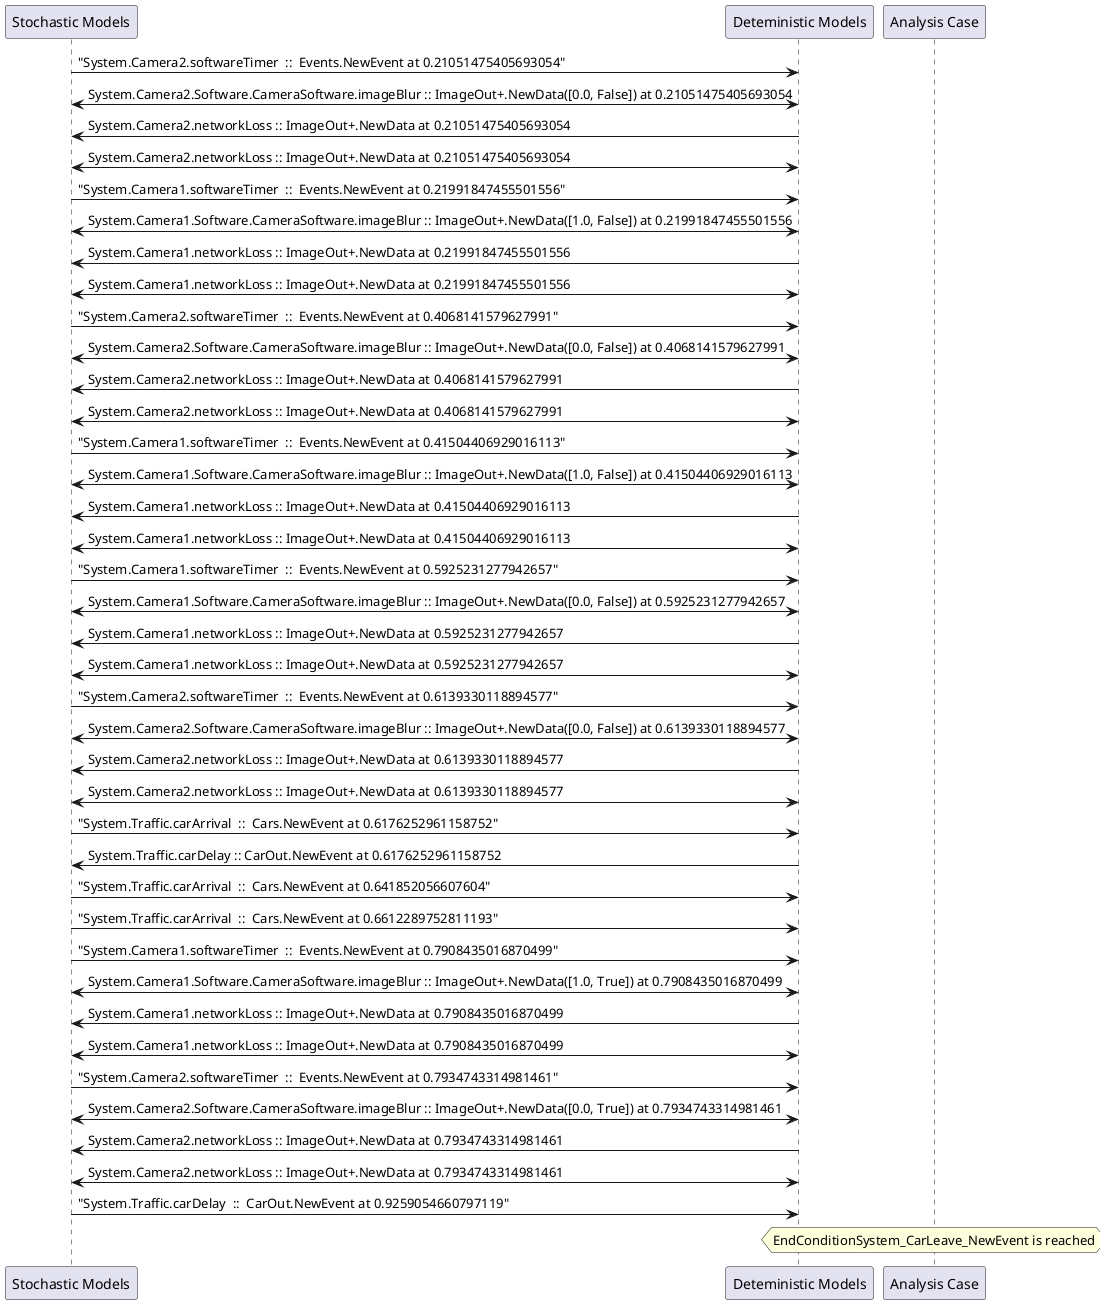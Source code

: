 
	@startuml
	participant "Stochastic Models" as stochmodel
	participant "Deteministic Models" as detmodel
	participant "Analysis Case" as analysis
	{24733_stop} stochmodel -> detmodel : "System.Camera2.softwareTimer  ::  Events.NewEvent at 0.21051475405693054"
detmodel <-> stochmodel : System.Camera2.Software.CameraSoftware.imageBlur :: ImageOut+.NewData([0.0, False]) at 0.21051475405693054
detmodel -> stochmodel : System.Camera2.networkLoss :: ImageOut+.NewData at 0.21051475405693054
detmodel <-> stochmodel : System.Camera2.networkLoss :: ImageOut+.NewData at 0.21051475405693054
{24717_stop} stochmodel -> detmodel : "System.Camera1.softwareTimer  ::  Events.NewEvent at 0.21991847455501556"
detmodel <-> stochmodel : System.Camera1.Software.CameraSoftware.imageBlur :: ImageOut+.NewData([1.0, False]) at 0.21991847455501556
detmodel -> stochmodel : System.Camera1.networkLoss :: ImageOut+.NewData at 0.21991847455501556
detmodel <-> stochmodel : System.Camera1.networkLoss :: ImageOut+.NewData at 0.21991847455501556
{24734_stop} stochmodel -> detmodel : "System.Camera2.softwareTimer  ::  Events.NewEvent at 0.4068141579627991"
detmodel <-> stochmodel : System.Camera2.Software.CameraSoftware.imageBlur :: ImageOut+.NewData([0.0, False]) at 0.4068141579627991
detmodel -> stochmodel : System.Camera2.networkLoss :: ImageOut+.NewData at 0.4068141579627991
detmodel <-> stochmodel : System.Camera2.networkLoss :: ImageOut+.NewData at 0.4068141579627991
{24718_stop} stochmodel -> detmodel : "System.Camera1.softwareTimer  ::  Events.NewEvent at 0.41504406929016113"
detmodel <-> stochmodel : System.Camera1.Software.CameraSoftware.imageBlur :: ImageOut+.NewData([1.0, False]) at 0.41504406929016113
detmodel -> stochmodel : System.Camera1.networkLoss :: ImageOut+.NewData at 0.41504406929016113
detmodel <-> stochmodel : System.Camera1.networkLoss :: ImageOut+.NewData at 0.41504406929016113
{24719_stop} stochmodel -> detmodel : "System.Camera1.softwareTimer  ::  Events.NewEvent at 0.5925231277942657"
detmodel <-> stochmodel : System.Camera1.Software.CameraSoftware.imageBlur :: ImageOut+.NewData([0.0, False]) at 0.5925231277942657
detmodel -> stochmodel : System.Camera1.networkLoss :: ImageOut+.NewData at 0.5925231277942657
detmodel <-> stochmodel : System.Camera1.networkLoss :: ImageOut+.NewData at 0.5925231277942657
{24735_stop} stochmodel -> detmodel : "System.Camera2.softwareTimer  ::  Events.NewEvent at 0.6139330118894577"
detmodel <-> stochmodel : System.Camera2.Software.CameraSoftware.imageBlur :: ImageOut+.NewData([0.0, False]) at 0.6139330118894577
detmodel -> stochmodel : System.Camera2.networkLoss :: ImageOut+.NewData at 0.6139330118894577
detmodel <-> stochmodel : System.Camera2.networkLoss :: ImageOut+.NewData at 0.6139330118894577
{24748_stop} stochmodel -> detmodel : "System.Traffic.carArrival  ::  Cars.NewEvent at 0.6176252961158752"
{24758_start} detmodel -> stochmodel : System.Traffic.carDelay :: CarOut.NewEvent at 0.6176252961158752
{24749_stop} stochmodel -> detmodel : "System.Traffic.carArrival  ::  Cars.NewEvent at 0.641852056607604"
{24750_stop} stochmodel -> detmodel : "System.Traffic.carArrival  ::  Cars.NewEvent at 0.6612289752811193"
{24720_stop} stochmodel -> detmodel : "System.Camera1.softwareTimer  ::  Events.NewEvent at 0.7908435016870499"
detmodel <-> stochmodel : System.Camera1.Software.CameraSoftware.imageBlur :: ImageOut+.NewData([1.0, True]) at 0.7908435016870499
detmodel -> stochmodel : System.Camera1.networkLoss :: ImageOut+.NewData at 0.7908435016870499
detmodel <-> stochmodel : System.Camera1.networkLoss :: ImageOut+.NewData at 0.7908435016870499
{24736_stop} stochmodel -> detmodel : "System.Camera2.softwareTimer  ::  Events.NewEvent at 0.7934743314981461"
detmodel <-> stochmodel : System.Camera2.Software.CameraSoftware.imageBlur :: ImageOut+.NewData([0.0, True]) at 0.7934743314981461
detmodel -> stochmodel : System.Camera2.networkLoss :: ImageOut+.NewData at 0.7934743314981461
detmodel <-> stochmodel : System.Camera2.networkLoss :: ImageOut+.NewData at 0.7934743314981461
{24758_stop} stochmodel -> detmodel : "System.Traffic.carDelay  ::  CarOut.NewEvent at 0.9259054660797119"
{24758_start} <-> {24758_stop} : delay
hnote over analysis 
EndConditionSystem_CarLeave_NewEvent is reached
endnote
@enduml